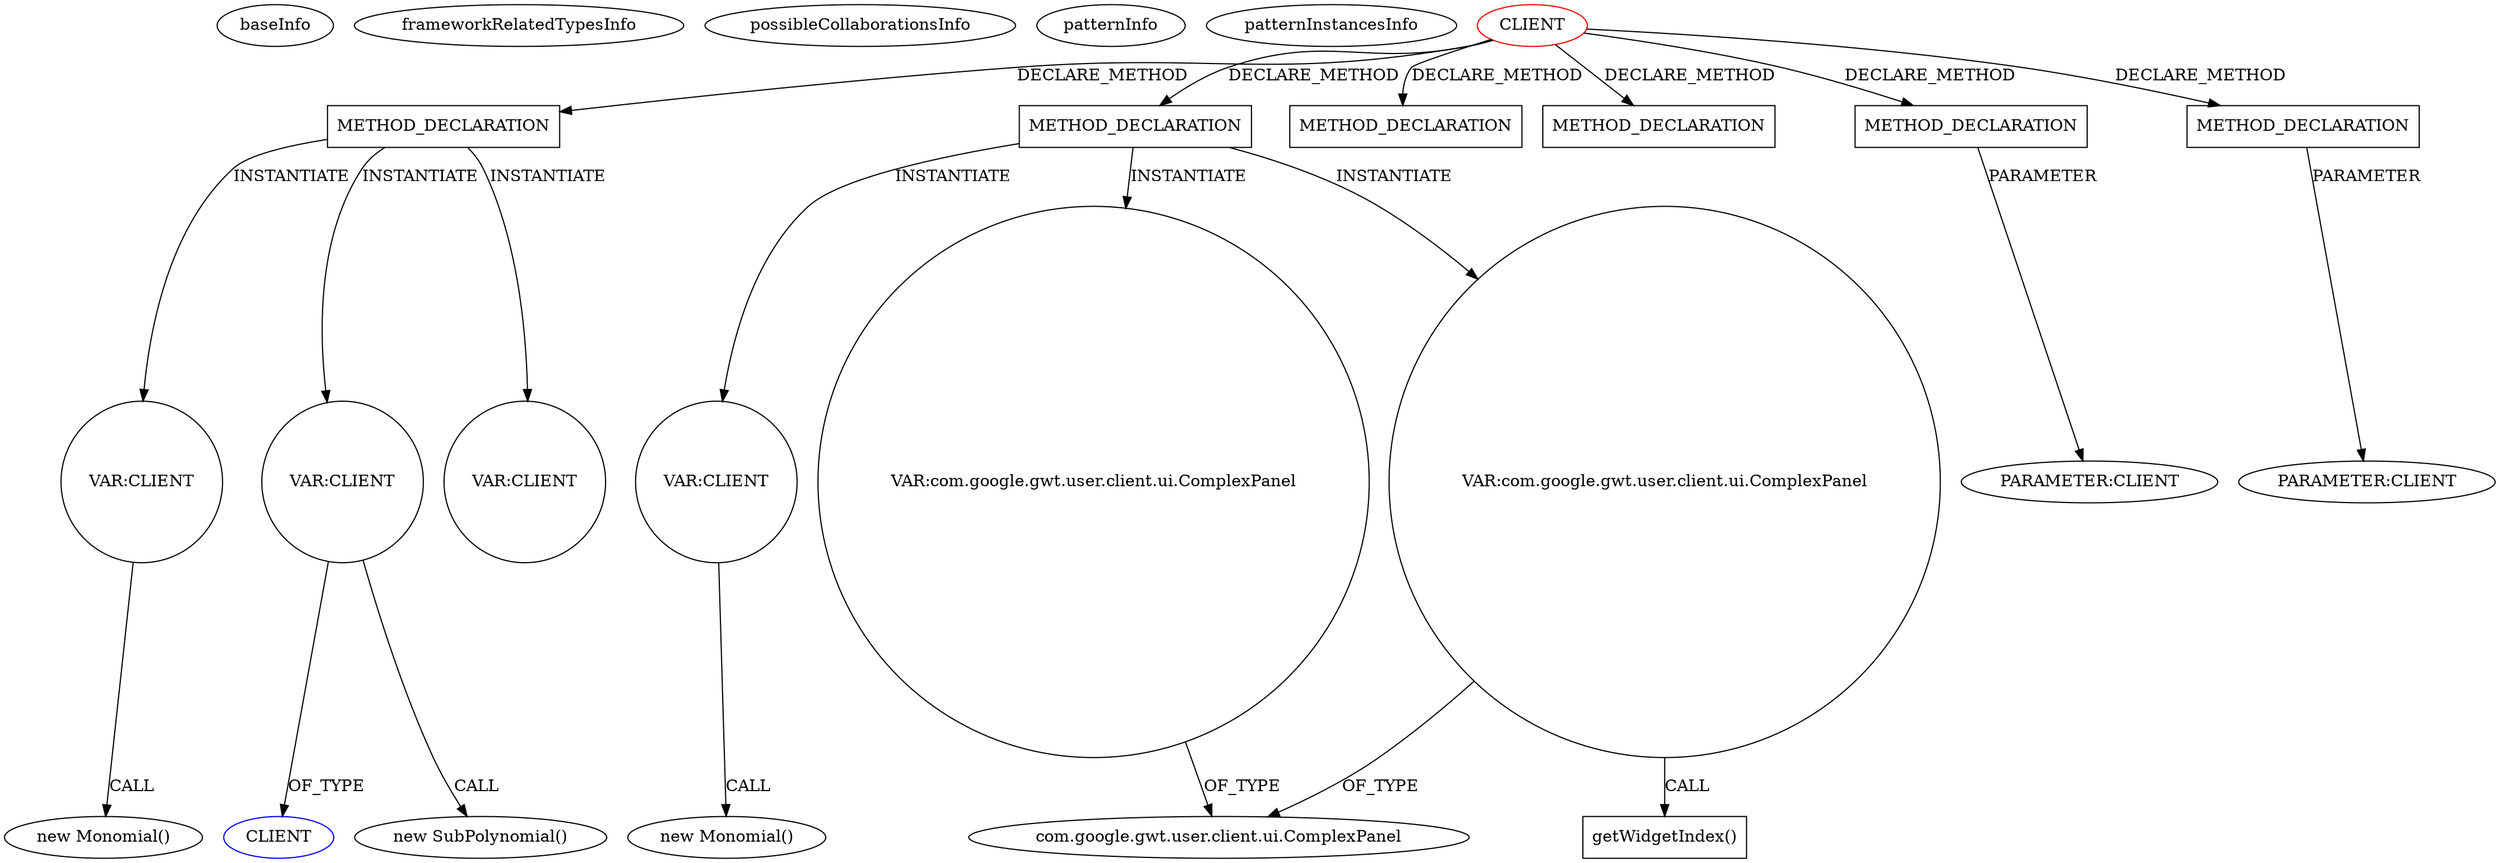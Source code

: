 digraph {
baseInfo[graphId=1810,category="pattern",isAnonymous=false,possibleRelation=false]
frameworkRelatedTypesInfo[]
possibleCollaborationsInfo[]
patternInfo[frequency=2.0,patternRootClient=0]
patternInstancesInfo[0="luxferrari-AlgebrApp~/luxferrari-AlgebrApp/AlgebrApp-master/AlgebrApp/src/org/luxferrari/algebrapp/client/AlgebrApp.java~AlgebrApp~3667",1="luxferrari-AlgebrApp~/luxferrari-AlgebrApp/AlgebrApp-master/AlgebrApp/src/org/luxferrari/algebrapp/client/Polynomial.java~Polynomial~3666"]
256[label="new SubPolynomial()",vertexType="CONSTRUCTOR_CALL",isFrameworkType=false]
257[label="VAR:CLIENT",vertexType="VARIABLE_EXPRESION",isFrameworkType=false,shape=circle]
235[label="METHOD_DECLARATION",vertexType="CLIENT_METHOD_DECLARATION",isFrameworkType=false,shape=box]
0[label="CLIENT",vertexType="ROOT_CLIENT_CLASS_DECLARATION",isFrameworkType=false,color=red]
312[label="METHOD_DECLARATION",vertexType="CLIENT_METHOD_DECLARATION",isFrameworkType=false,shape=box]
320[label="VAR:CLIENT",vertexType="VARIABLE_EXPRESION",isFrameworkType=false,shape=circle]
319[label="new Monomial()",vertexType="CONSTRUCTOR_CALL",isFrameworkType=false]
366[label="METHOD_DECLARATION",vertexType="CLIENT_METHOD_DECLARATION",isFrameworkType=false,shape=box]
273[label="VAR:CLIENT",vertexType="VARIABLE_EXPRESION",isFrameworkType=false,shape=circle]
248[label="VAR:CLIENT",vertexType="VARIABLE_EXPRESION",isFrameworkType=false,shape=circle]
258[label="CLIENT",vertexType="REFERENCE_CLIENT_CLASS_DECLARATION",isFrameworkType=false,color=blue]
247[label="new Monomial()",vertexType="CONSTRUCTOR_CALL",isFrameworkType=false]
216[label="METHOD_DECLARATION",vertexType="CLIENT_METHOD_DECLARATION",isFrameworkType=false,shape=box]
313[label="VAR:com.google.gwt.user.client.ui.ComplexPanel",vertexType="VARIABLE_EXPRESION",isFrameworkType=false,shape=circle]
315[label="com.google.gwt.user.client.ui.ComplexPanel",vertexType="FRAMEWORK_CLASS_TYPE",isFrameworkType=false]
314[label="getWidgetIndex()",vertexType="INSIDE_CALL",isFrameworkType=false,shape=box]
287[label="METHOD_DECLARATION",vertexType="CLIENT_METHOD_DECLARATION",isFrameworkType=false,shape=box]
316[label="VAR:com.google.gwt.user.client.ui.ComplexPanel",vertexType="VARIABLE_EXPRESION",isFrameworkType=false,shape=circle]
289[label="PARAMETER:CLIENT",vertexType="PARAMETER_DECLARATION",isFrameworkType=false]
323[label="METHOD_DECLARATION",vertexType="CLIENT_METHOD_DECLARATION",isFrameworkType=false,shape=box]
325[label="PARAMETER:CLIENT",vertexType="PARAMETER_DECLARATION",isFrameworkType=false]
257->256[label="CALL"]
235->248[label="INSTANTIATE"]
257->258[label="OF_TYPE"]
323->325[label="PARAMETER"]
248->247[label="CALL"]
0->216[label="DECLARE_METHOD"]
287->289[label="PARAMETER"]
313->314[label="CALL"]
316->315[label="OF_TYPE"]
0->287[label="DECLARE_METHOD"]
0->312[label="DECLARE_METHOD"]
312->320[label="INSTANTIATE"]
313->315[label="OF_TYPE"]
0->235[label="DECLARE_METHOD"]
235->273[label="INSTANTIATE"]
312->313[label="INSTANTIATE"]
320->319[label="CALL"]
0->366[label="DECLARE_METHOD"]
0->323[label="DECLARE_METHOD"]
235->257[label="INSTANTIATE"]
312->316[label="INSTANTIATE"]
}
